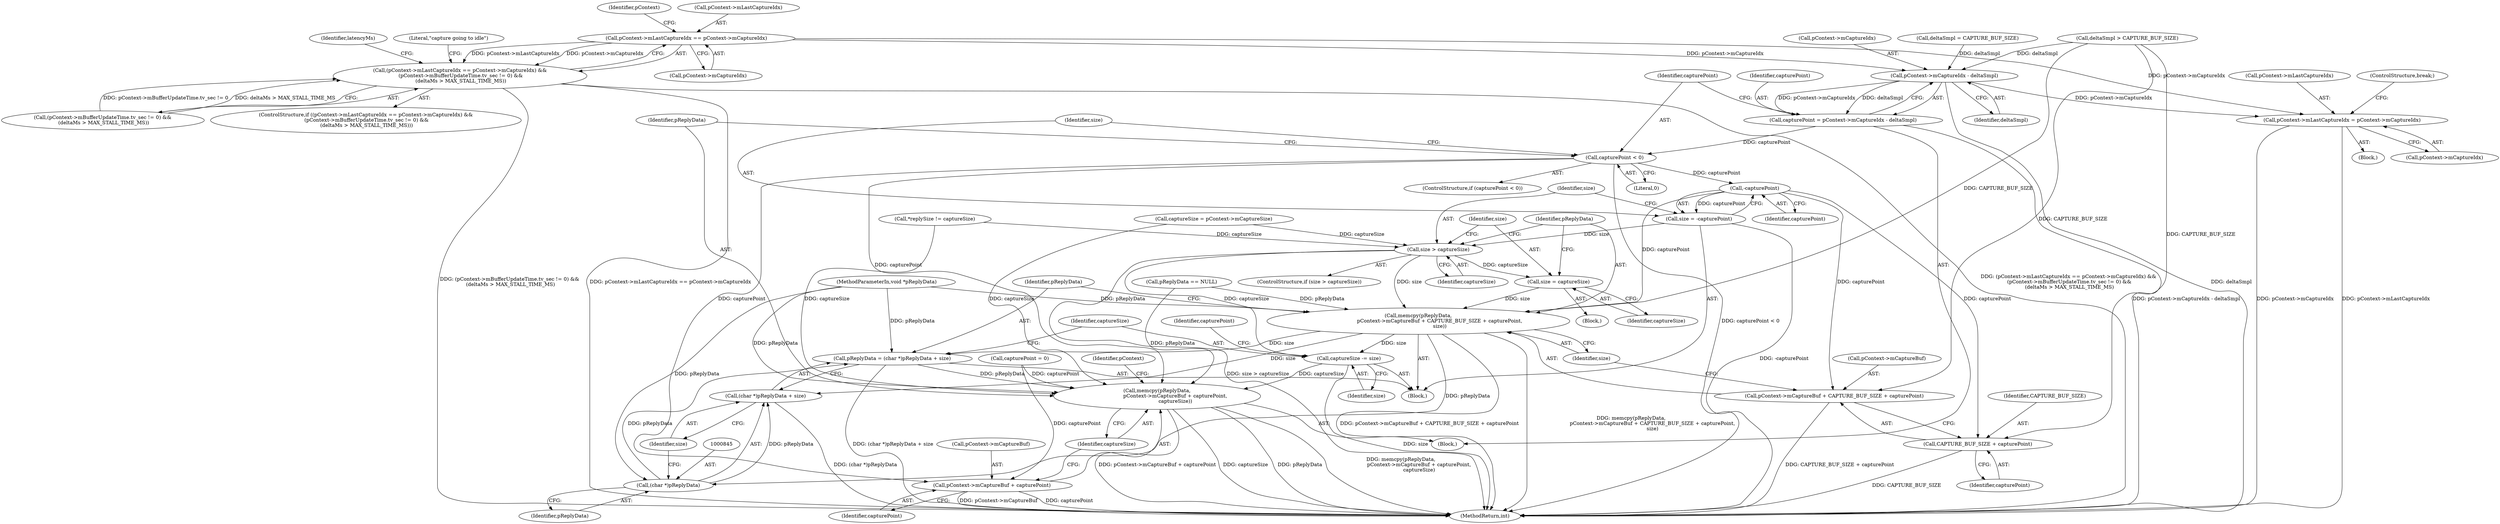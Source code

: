 digraph "0_Android_557bd7bfe6c4895faee09e46fc9b5304a956c8b7@pointer" {
"1000727" [label="(Call,pContext->mLastCaptureIdx == pContext->mCaptureIdx)"];
"1000726" [label="(Call,(pContext->mLastCaptureIdx == pContext->mCaptureIdx) &&\n (pContext->mBufferUpdateTime.tv_sec != 0) &&\n (deltaMs > MAX_STALL_TIME_MS))"];
"1000808" [label="(Call,pContext->mCaptureIdx - deltaSmpl)"];
"1000806" [label="(Call,capturePoint = pContext->mCaptureIdx - deltaSmpl)"];
"1000814" [label="(Call,capturePoint < 0)"];
"1000821" [label="(Call,-capturePoint)"];
"1000819" [label="(Call,size = -capturePoint)"];
"1000824" [label="(Call,size > captureSize)"];
"1000828" [label="(Call,size = captureSize)"];
"1000831" [label="(Call,memcpy(pReplyData,\n                           pContext->mCaptureBuf + CAPTURE_BUF_SIZE + capturePoint,\n                           size))"];
"1000841" [label="(Call,pReplyData = (char *)pReplyData + size)"];
"1000854" [label="(Call,memcpy(pReplyData,\n                       pContext->mCaptureBuf + capturePoint,\n                       captureSize))"];
"1000844" [label="(Call,(char *)pReplyData)"];
"1000843" [label="(Call,(char *)pReplyData + size)"];
"1000848" [label="(Call,captureSize -= size)"];
"1000833" [label="(Call,pContext->mCaptureBuf + CAPTURE_BUF_SIZE + capturePoint)"];
"1000837" [label="(Call,CAPTURE_BUF_SIZE + capturePoint)"];
"1000856" [label="(Call,pContext->mCaptureBuf + capturePoint)"];
"1000862" [label="(Call,pContext->mLastCaptureIdx = pContext->mCaptureIdx)"];
"1000819" [label="(Call,size = -capturePoint)"];
"1000812" [label="(Identifier,deltaSmpl)"];
"1000850" [label="(Identifier,size)"];
"1000726" [label="(Call,(pContext->mLastCaptureIdx == pContext->mCaptureIdx) &&\n (pContext->mBufferUpdateTime.tv_sec != 0) &&\n (deltaMs > MAX_STALL_TIME_MS))"];
"1000824" [label="(Call,size > captureSize)"];
"1000866" [label="(Call,pContext->mCaptureIdx)"];
"1000825" [label="(Identifier,size)"];
"1000862" [label="(Call,pContext->mLastCaptureIdx = pContext->mCaptureIdx)"];
"1000820" [label="(Identifier,size)"];
"1000808" [label="(Call,pContext->mCaptureIdx - deltaSmpl)"];
"1000857" [label="(Call,pContext->mCaptureBuf)"];
"1000112" [label="(MethodParameterIn,void *pReplyData)"];
"1000814" [label="(Call,capturePoint < 0)"];
"1000725" [label="(ControlStructure,if ((pContext->mLastCaptureIdx == pContext->mCaptureIdx) &&\n (pContext->mBufferUpdateTime.tv_sec != 0) &&\n (deltaMs > MAX_STALL_TIME_MS)))"];
"1000807" [label="(Identifier,capturePoint)"];
"1000861" [label="(Identifier,captureSize)"];
"1000734" [label="(Call,(pContext->mBufferUpdateTime.tv_sec != 0) &&\n (deltaMs > MAX_STALL_TIME_MS))"];
"1000842" [label="(Identifier,pReplyData)"];
"1000822" [label="(Identifier,capturePoint)"];
"1000731" [label="(Call,pContext->mCaptureIdx)"];
"1000727" [label="(Call,pContext->mLastCaptureIdx == pContext->mCaptureIdx)"];
"1000738" [label="(Identifier,pContext)"];
"1000840" [label="(Identifier,size)"];
"1000834" [label="(Call,pContext->mCaptureBuf)"];
"1000691" [label="(Call,captureSize = pContext->mCaptureSize)"];
"1000806" [label="(Call,capturePoint = pContext->mCaptureIdx - deltaSmpl)"];
"1000760" [label="(Block,)"];
"1000813" [label="(ControlStructure,if (capturePoint < 0))"];
"1000828" [label="(Call,size = captureSize)"];
"1000747" [label="(Literal,\"capture going to idle\")"];
"1000843" [label="(Call,(char *)pReplyData + size)"];
"1000849" [label="(Identifier,captureSize)"];
"1000826" [label="(Identifier,captureSize)"];
"1000719" [label="(Block,)"];
"1000698" [label="(Call,pReplyData == NULL)"];
"1000763" [label="(Identifier,latencyMs)"];
"1000875" [label="(ControlStructure,break;)"];
"1000860" [label="(Identifier,capturePoint)"];
"1000827" [label="(Block,)"];
"1000851" [label="(Call,capturePoint = 0)"];
"1000856" [label="(Call,pContext->mCaptureBuf + capturePoint)"];
"1000705" [label="(Call,*replySize != captureSize)"];
"1000855" [label="(Identifier,pReplyData)"];
"1000829" [label="(Identifier,size)"];
"1000841" [label="(Call,pReplyData = (char *)pReplyData + size)"];
"1000838" [label="(Identifier,CAPTURE_BUF_SIZE)"];
"1000831" [label="(Call,memcpy(pReplyData,\n                           pContext->mCaptureBuf + CAPTURE_BUF_SIZE + capturePoint,\n                           size))"];
"1000815" [label="(Identifier,capturePoint)"];
"1000832" [label="(Identifier,pReplyData)"];
"1000844" [label="(Call,(char *)pReplyData)"];
"1000816" [label="(Literal,0)"];
"1000833" [label="(Call,pContext->mCaptureBuf + CAPTURE_BUF_SIZE + capturePoint)"];
"1000847" [label="(Identifier,size)"];
"1000852" [label="(Identifier,capturePoint)"];
"1000795" [label="(Call,deltaSmpl > CAPTURE_BUF_SIZE)"];
"1000728" [label="(Call,pContext->mLastCaptureIdx)"];
"1000846" [label="(Identifier,pReplyData)"];
"1000839" [label="(Identifier,capturePoint)"];
"1000848" [label="(Call,captureSize -= size)"];
"1000821" [label="(Call,-capturePoint)"];
"1000817" [label="(Block,)"];
"1000823" [label="(ControlStructure,if (size > captureSize))"];
"1000854" [label="(Call,memcpy(pReplyData,\n                       pContext->mCaptureBuf + capturePoint,\n                       captureSize))"];
"1001120" [label="(MethodReturn,int)"];
"1000863" [label="(Call,pContext->mLastCaptureIdx)"];
"1000864" [label="(Identifier,pContext)"];
"1000830" [label="(Identifier,captureSize)"];
"1000809" [label="(Call,pContext->mCaptureIdx)"];
"1000837" [label="(Call,CAPTURE_BUF_SIZE + capturePoint)"];
"1000802" [label="(Call,deltaSmpl = CAPTURE_BUF_SIZE)"];
"1000727" -> "1000726"  [label="AST: "];
"1000727" -> "1000731"  [label="CFG: "];
"1000728" -> "1000727"  [label="AST: "];
"1000731" -> "1000727"  [label="AST: "];
"1000738" -> "1000727"  [label="CFG: "];
"1000726" -> "1000727"  [label="CFG: "];
"1000727" -> "1000726"  [label="DDG: pContext->mLastCaptureIdx"];
"1000727" -> "1000726"  [label="DDG: pContext->mCaptureIdx"];
"1000727" -> "1000808"  [label="DDG: pContext->mCaptureIdx"];
"1000727" -> "1000862"  [label="DDG: pContext->mCaptureIdx"];
"1000726" -> "1000725"  [label="AST: "];
"1000726" -> "1000734"  [label="CFG: "];
"1000734" -> "1000726"  [label="AST: "];
"1000747" -> "1000726"  [label="CFG: "];
"1000763" -> "1000726"  [label="CFG: "];
"1000726" -> "1001120"  [label="DDG: (pContext->mBufferUpdateTime.tv_sec != 0) &&\n (deltaMs > MAX_STALL_TIME_MS)"];
"1000726" -> "1001120"  [label="DDG: pContext->mLastCaptureIdx == pContext->mCaptureIdx"];
"1000726" -> "1001120"  [label="DDG: (pContext->mLastCaptureIdx == pContext->mCaptureIdx) &&\n (pContext->mBufferUpdateTime.tv_sec != 0) &&\n (deltaMs > MAX_STALL_TIME_MS)"];
"1000734" -> "1000726"  [label="DDG: pContext->mBufferUpdateTime.tv_sec != 0"];
"1000734" -> "1000726"  [label="DDG: deltaMs > MAX_STALL_TIME_MS"];
"1000808" -> "1000806"  [label="AST: "];
"1000808" -> "1000812"  [label="CFG: "];
"1000809" -> "1000808"  [label="AST: "];
"1000812" -> "1000808"  [label="AST: "];
"1000806" -> "1000808"  [label="CFG: "];
"1000808" -> "1001120"  [label="DDG: deltaSmpl"];
"1000808" -> "1000806"  [label="DDG: pContext->mCaptureIdx"];
"1000808" -> "1000806"  [label="DDG: deltaSmpl"];
"1000802" -> "1000808"  [label="DDG: deltaSmpl"];
"1000795" -> "1000808"  [label="DDG: deltaSmpl"];
"1000808" -> "1000862"  [label="DDG: pContext->mCaptureIdx"];
"1000806" -> "1000760"  [label="AST: "];
"1000807" -> "1000806"  [label="AST: "];
"1000815" -> "1000806"  [label="CFG: "];
"1000806" -> "1001120"  [label="DDG: pContext->mCaptureIdx - deltaSmpl"];
"1000806" -> "1000814"  [label="DDG: capturePoint"];
"1000814" -> "1000813"  [label="AST: "];
"1000814" -> "1000816"  [label="CFG: "];
"1000815" -> "1000814"  [label="AST: "];
"1000816" -> "1000814"  [label="AST: "];
"1000820" -> "1000814"  [label="CFG: "];
"1000855" -> "1000814"  [label="CFG: "];
"1000814" -> "1001120"  [label="DDG: capturePoint < 0"];
"1000814" -> "1000821"  [label="DDG: capturePoint"];
"1000814" -> "1000854"  [label="DDG: capturePoint"];
"1000814" -> "1000856"  [label="DDG: capturePoint"];
"1000821" -> "1000819"  [label="AST: "];
"1000821" -> "1000822"  [label="CFG: "];
"1000822" -> "1000821"  [label="AST: "];
"1000819" -> "1000821"  [label="CFG: "];
"1000821" -> "1000819"  [label="DDG: capturePoint"];
"1000821" -> "1000831"  [label="DDG: capturePoint"];
"1000821" -> "1000833"  [label="DDG: capturePoint"];
"1000821" -> "1000837"  [label="DDG: capturePoint"];
"1000819" -> "1000817"  [label="AST: "];
"1000820" -> "1000819"  [label="AST: "];
"1000825" -> "1000819"  [label="CFG: "];
"1000819" -> "1001120"  [label="DDG: -capturePoint"];
"1000819" -> "1000824"  [label="DDG: size"];
"1000824" -> "1000823"  [label="AST: "];
"1000824" -> "1000826"  [label="CFG: "];
"1000825" -> "1000824"  [label="AST: "];
"1000826" -> "1000824"  [label="AST: "];
"1000829" -> "1000824"  [label="CFG: "];
"1000832" -> "1000824"  [label="CFG: "];
"1000824" -> "1001120"  [label="DDG: size > captureSize"];
"1000705" -> "1000824"  [label="DDG: captureSize"];
"1000691" -> "1000824"  [label="DDG: captureSize"];
"1000824" -> "1000828"  [label="DDG: captureSize"];
"1000824" -> "1000831"  [label="DDG: size"];
"1000824" -> "1000848"  [label="DDG: captureSize"];
"1000828" -> "1000827"  [label="AST: "];
"1000828" -> "1000830"  [label="CFG: "];
"1000829" -> "1000828"  [label="AST: "];
"1000830" -> "1000828"  [label="AST: "];
"1000832" -> "1000828"  [label="CFG: "];
"1000828" -> "1000831"  [label="DDG: size"];
"1000831" -> "1000817"  [label="AST: "];
"1000831" -> "1000840"  [label="CFG: "];
"1000832" -> "1000831"  [label="AST: "];
"1000833" -> "1000831"  [label="AST: "];
"1000840" -> "1000831"  [label="AST: "];
"1000842" -> "1000831"  [label="CFG: "];
"1000831" -> "1001120"  [label="DDG: pContext->mCaptureBuf + CAPTURE_BUF_SIZE + capturePoint"];
"1000831" -> "1001120"  [label="DDG: memcpy(pReplyData,\n                           pContext->mCaptureBuf + CAPTURE_BUF_SIZE + capturePoint,\n                           size)"];
"1000698" -> "1000831"  [label="DDG: pReplyData"];
"1000112" -> "1000831"  [label="DDG: pReplyData"];
"1000795" -> "1000831"  [label="DDG: CAPTURE_BUF_SIZE"];
"1000831" -> "1000841"  [label="DDG: size"];
"1000831" -> "1000844"  [label="DDG: pReplyData"];
"1000831" -> "1000843"  [label="DDG: size"];
"1000831" -> "1000848"  [label="DDG: size"];
"1000841" -> "1000817"  [label="AST: "];
"1000841" -> "1000843"  [label="CFG: "];
"1000842" -> "1000841"  [label="AST: "];
"1000843" -> "1000841"  [label="AST: "];
"1000849" -> "1000841"  [label="CFG: "];
"1000841" -> "1001120"  [label="DDG: (char *)pReplyData + size"];
"1000844" -> "1000841"  [label="DDG: pReplyData"];
"1000112" -> "1000841"  [label="DDG: pReplyData"];
"1000841" -> "1000854"  [label="DDG: pReplyData"];
"1000854" -> "1000760"  [label="AST: "];
"1000854" -> "1000861"  [label="CFG: "];
"1000855" -> "1000854"  [label="AST: "];
"1000856" -> "1000854"  [label="AST: "];
"1000861" -> "1000854"  [label="AST: "];
"1000864" -> "1000854"  [label="CFG: "];
"1000854" -> "1001120"  [label="DDG: pReplyData"];
"1000854" -> "1001120"  [label="DDG: memcpy(pReplyData,\n                       pContext->mCaptureBuf + capturePoint,\n                       captureSize)"];
"1000854" -> "1001120"  [label="DDG: pContext->mCaptureBuf + capturePoint"];
"1000854" -> "1001120"  [label="DDG: captureSize"];
"1000698" -> "1000854"  [label="DDG: pReplyData"];
"1000112" -> "1000854"  [label="DDG: pReplyData"];
"1000851" -> "1000854"  [label="DDG: capturePoint"];
"1000848" -> "1000854"  [label="DDG: captureSize"];
"1000705" -> "1000854"  [label="DDG: captureSize"];
"1000691" -> "1000854"  [label="DDG: captureSize"];
"1000844" -> "1000843"  [label="AST: "];
"1000844" -> "1000846"  [label="CFG: "];
"1000845" -> "1000844"  [label="AST: "];
"1000846" -> "1000844"  [label="AST: "];
"1000847" -> "1000844"  [label="CFG: "];
"1000844" -> "1000843"  [label="DDG: pReplyData"];
"1000112" -> "1000844"  [label="DDG: pReplyData"];
"1000843" -> "1000847"  [label="CFG: "];
"1000847" -> "1000843"  [label="AST: "];
"1000843" -> "1001120"  [label="DDG: (char *)pReplyData"];
"1000848" -> "1000817"  [label="AST: "];
"1000848" -> "1000850"  [label="CFG: "];
"1000849" -> "1000848"  [label="AST: "];
"1000850" -> "1000848"  [label="AST: "];
"1000852" -> "1000848"  [label="CFG: "];
"1000848" -> "1001120"  [label="DDG: size"];
"1000833" -> "1000837"  [label="CFG: "];
"1000834" -> "1000833"  [label="AST: "];
"1000837" -> "1000833"  [label="AST: "];
"1000840" -> "1000833"  [label="CFG: "];
"1000833" -> "1001120"  [label="DDG: CAPTURE_BUF_SIZE + capturePoint"];
"1000795" -> "1000833"  [label="DDG: CAPTURE_BUF_SIZE"];
"1000837" -> "1000839"  [label="CFG: "];
"1000838" -> "1000837"  [label="AST: "];
"1000839" -> "1000837"  [label="AST: "];
"1000837" -> "1001120"  [label="DDG: CAPTURE_BUF_SIZE"];
"1000795" -> "1000837"  [label="DDG: CAPTURE_BUF_SIZE"];
"1000856" -> "1000860"  [label="CFG: "];
"1000857" -> "1000856"  [label="AST: "];
"1000860" -> "1000856"  [label="AST: "];
"1000861" -> "1000856"  [label="CFG: "];
"1000856" -> "1001120"  [label="DDG: pContext->mCaptureBuf"];
"1000856" -> "1001120"  [label="DDG: capturePoint"];
"1000851" -> "1000856"  [label="DDG: capturePoint"];
"1000862" -> "1000719"  [label="AST: "];
"1000862" -> "1000866"  [label="CFG: "];
"1000863" -> "1000862"  [label="AST: "];
"1000866" -> "1000862"  [label="AST: "];
"1000875" -> "1000862"  [label="CFG: "];
"1000862" -> "1001120"  [label="DDG: pContext->mCaptureIdx"];
"1000862" -> "1001120"  [label="DDG: pContext->mLastCaptureIdx"];
}
